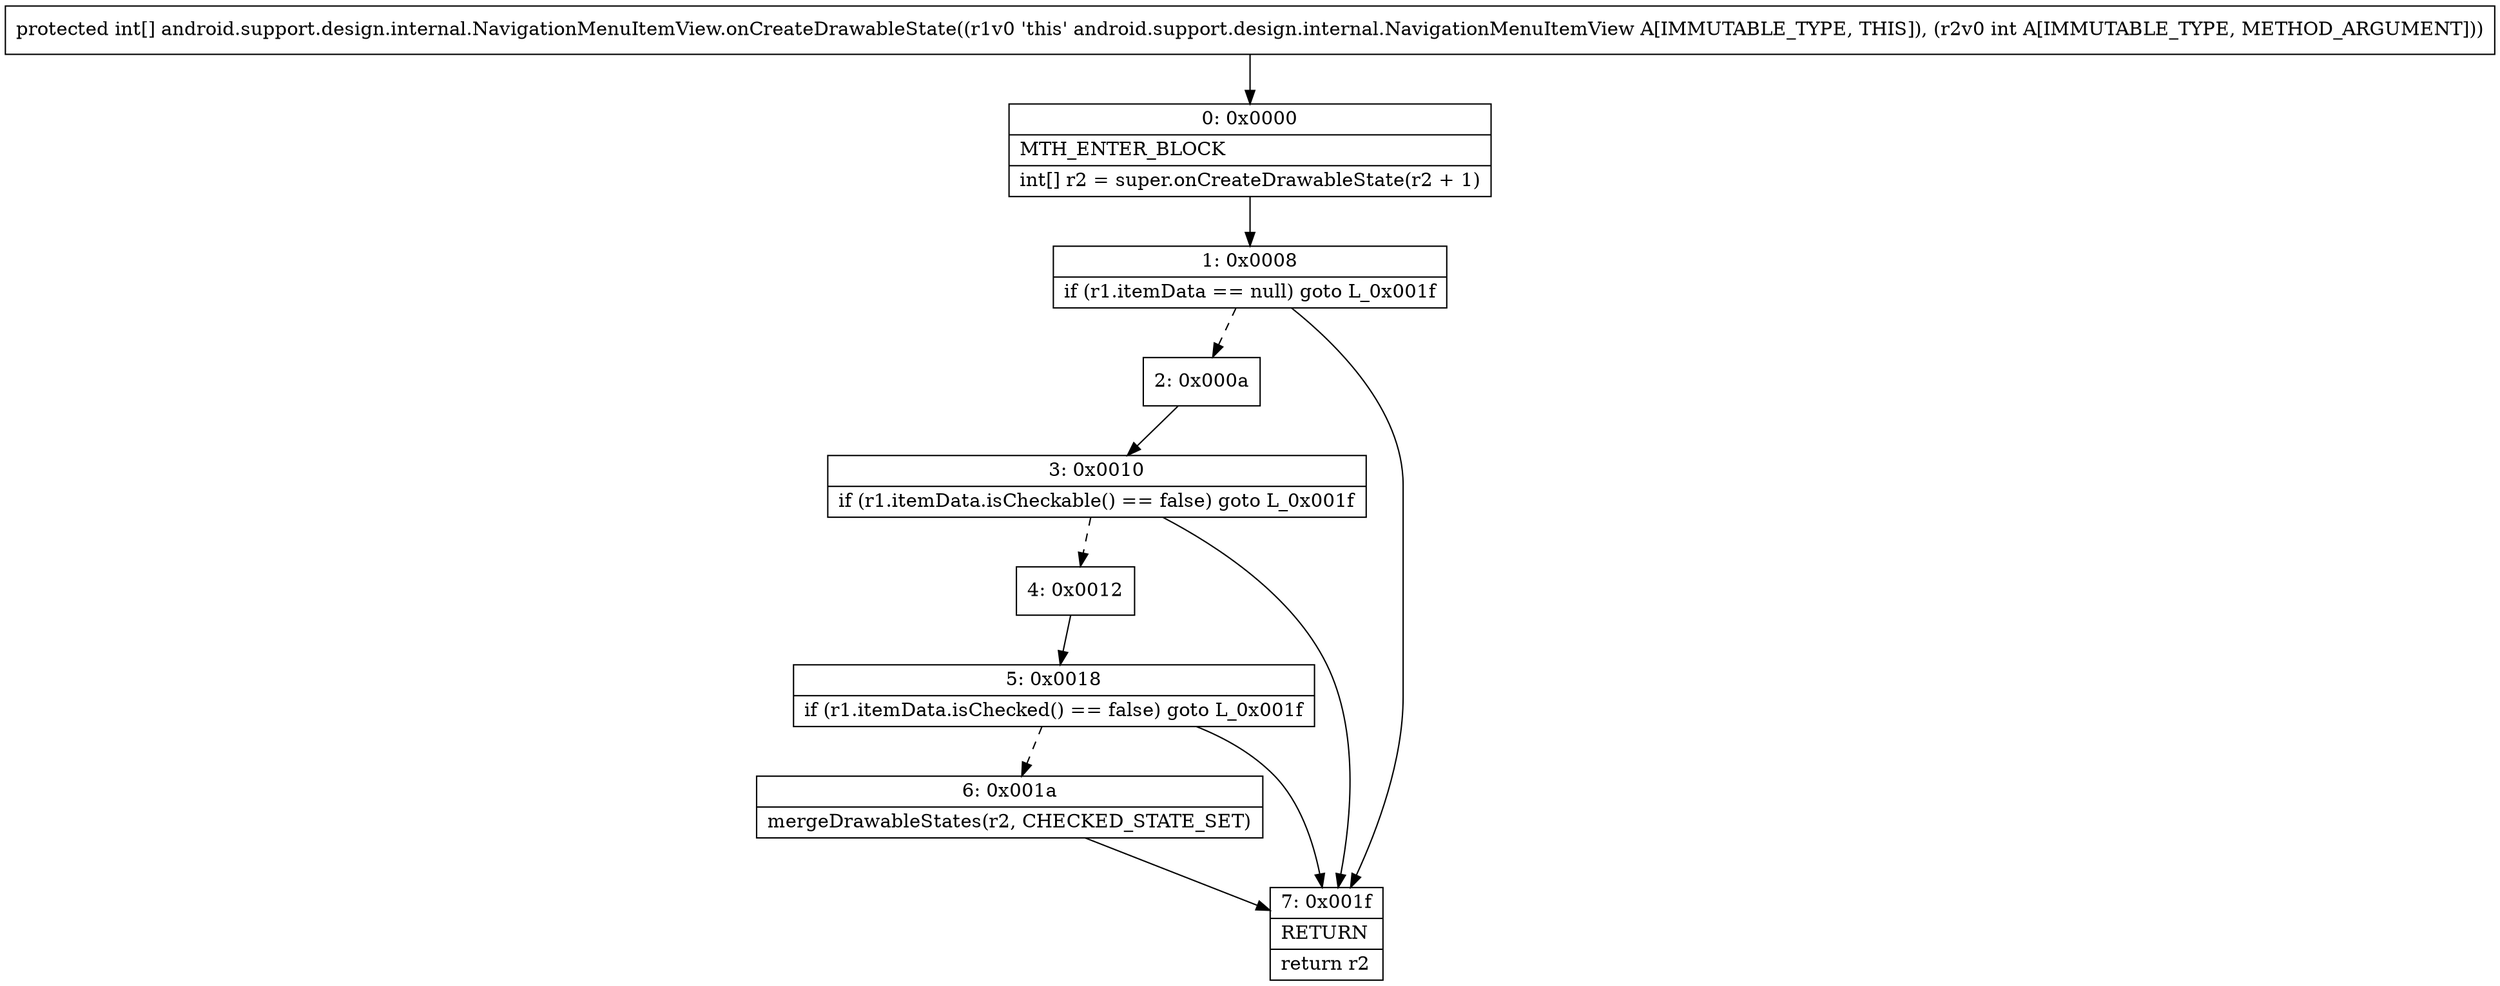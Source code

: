 digraph "CFG forandroid.support.design.internal.NavigationMenuItemView.onCreateDrawableState(I)[I" {
Node_0 [shape=record,label="{0\:\ 0x0000|MTH_ENTER_BLOCK\l|int[] r2 = super.onCreateDrawableState(r2 + 1)\l}"];
Node_1 [shape=record,label="{1\:\ 0x0008|if (r1.itemData == null) goto L_0x001f\l}"];
Node_2 [shape=record,label="{2\:\ 0x000a}"];
Node_3 [shape=record,label="{3\:\ 0x0010|if (r1.itemData.isCheckable() == false) goto L_0x001f\l}"];
Node_4 [shape=record,label="{4\:\ 0x0012}"];
Node_5 [shape=record,label="{5\:\ 0x0018|if (r1.itemData.isChecked() == false) goto L_0x001f\l}"];
Node_6 [shape=record,label="{6\:\ 0x001a|mergeDrawableStates(r2, CHECKED_STATE_SET)\l}"];
Node_7 [shape=record,label="{7\:\ 0x001f|RETURN\l|return r2\l}"];
MethodNode[shape=record,label="{protected int[] android.support.design.internal.NavigationMenuItemView.onCreateDrawableState((r1v0 'this' android.support.design.internal.NavigationMenuItemView A[IMMUTABLE_TYPE, THIS]), (r2v0 int A[IMMUTABLE_TYPE, METHOD_ARGUMENT])) }"];
MethodNode -> Node_0;
Node_0 -> Node_1;
Node_1 -> Node_2[style=dashed];
Node_1 -> Node_7;
Node_2 -> Node_3;
Node_3 -> Node_4[style=dashed];
Node_3 -> Node_7;
Node_4 -> Node_5;
Node_5 -> Node_6[style=dashed];
Node_5 -> Node_7;
Node_6 -> Node_7;
}

